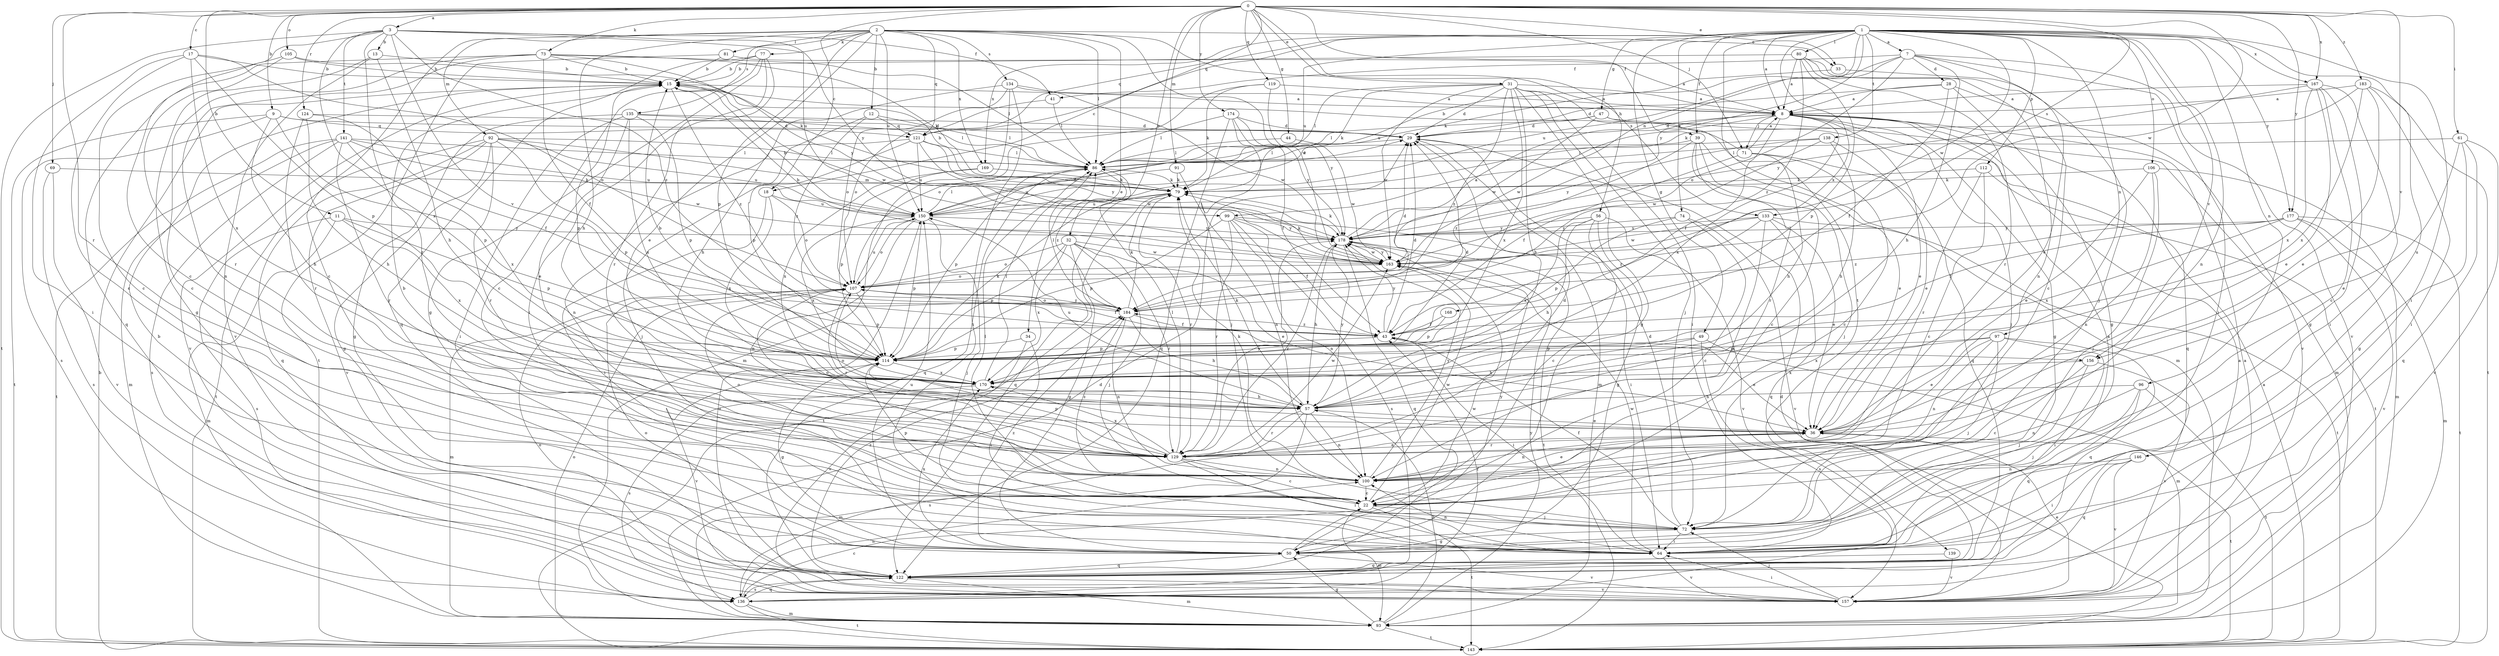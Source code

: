 strict digraph  {
0;
1;
2;
3;
7;
8;
9;
11;
12;
13;
15;
17;
18;
22;
28;
29;
31;
32;
33;
34;
36;
39;
41;
43;
44;
47;
49;
50;
56;
57;
61;
64;
69;
71;
72;
73;
74;
77;
79;
80;
81;
86;
91;
92;
93;
96;
97;
99;
100;
105;
106;
107;
112;
114;
119;
121;
122;
124;
129;
133;
134;
135;
136;
138;
139;
141;
143;
146;
150;
156;
157;
163;
167;
168;
169;
170;
174;
177;
178;
183;
184;
0 -> 3  [label=a];
0 -> 9  [label=b];
0 -> 11  [label=b];
0 -> 17  [label=c];
0 -> 18  [label=c];
0 -> 31  [label=e];
0 -> 32  [label=e];
0 -> 33  [label=e];
0 -> 39  [label=f];
0 -> 44  [label=g];
0 -> 56  [label=h];
0 -> 61  [label=i];
0 -> 69  [label=j];
0 -> 71  [label=j];
0 -> 73  [label=k];
0 -> 91  [label=m];
0 -> 105  [label=o];
0 -> 119  [label=q];
0 -> 121  [label=q];
0 -> 124  [label=r];
0 -> 129  [label=r];
0 -> 133  [label=s];
0 -> 156  [label=v];
0 -> 163  [label=w];
0 -> 167  [label=x];
0 -> 174  [label=y];
0 -> 177  [label=y];
0 -> 183  [label=z];
1 -> 7  [label=a];
1 -> 8  [label=a];
1 -> 18  [label=c];
1 -> 39  [label=f];
1 -> 47  [label=g];
1 -> 49  [label=g];
1 -> 64  [label=i];
1 -> 74  [label=k];
1 -> 80  [label=l];
1 -> 96  [label=n];
1 -> 97  [label=n];
1 -> 99  [label=n];
1 -> 100  [label=n];
1 -> 106  [label=o];
1 -> 112  [label=p];
1 -> 121  [label=q];
1 -> 138  [label=t];
1 -> 139  [label=t];
1 -> 146  [label=u];
1 -> 150  [label=u];
1 -> 156  [label=v];
1 -> 163  [label=w];
1 -> 167  [label=x];
1 -> 168  [label=x];
1 -> 169  [label=x];
1 -> 177  [label=y];
1 -> 178  [label=y];
2 -> 12  [label=b];
2 -> 22  [label=c];
2 -> 33  [label=e];
2 -> 34  [label=e];
2 -> 36  [label=e];
2 -> 57  [label=h];
2 -> 77  [label=k];
2 -> 81  [label=l];
2 -> 86  [label=l];
2 -> 92  [label=m];
2 -> 114  [label=p];
2 -> 121  [label=q];
2 -> 133  [label=s];
2 -> 134  [label=s];
2 -> 135  [label=s];
2 -> 150  [label=u];
2 -> 163  [label=w];
2 -> 169  [label=x];
3 -> 13  [label=b];
3 -> 22  [label=c];
3 -> 41  [label=f];
3 -> 129  [label=r];
3 -> 141  [label=t];
3 -> 143  [label=t];
3 -> 150  [label=u];
3 -> 156  [label=v];
3 -> 170  [label=x];
3 -> 178  [label=y];
3 -> 184  [label=z];
7 -> 28  [label=d];
7 -> 36  [label=e];
7 -> 41  [label=f];
7 -> 57  [label=h];
7 -> 64  [label=i];
7 -> 79  [label=k];
7 -> 107  [label=o];
7 -> 150  [label=u];
7 -> 157  [label=v];
8 -> 29  [label=d];
8 -> 36  [label=e];
8 -> 43  [label=f];
8 -> 50  [label=g];
8 -> 71  [label=j];
8 -> 72  [label=j];
8 -> 163  [label=w];
8 -> 170  [label=x];
9 -> 29  [label=d];
9 -> 57  [label=h];
9 -> 114  [label=p];
9 -> 121  [label=q];
9 -> 136  [label=s];
9 -> 143  [label=t];
11 -> 93  [label=m];
11 -> 114  [label=p];
11 -> 136  [label=s];
11 -> 170  [label=x];
11 -> 178  [label=y];
12 -> 86  [label=l];
12 -> 114  [label=p];
12 -> 121  [label=q];
12 -> 184  [label=z];
13 -> 15  [label=b];
13 -> 50  [label=g];
13 -> 57  [label=h];
13 -> 157  [label=v];
15 -> 8  [label=a];
15 -> 114  [label=p];
15 -> 157  [label=v];
15 -> 163  [label=w];
15 -> 184  [label=z];
17 -> 15  [label=b];
17 -> 22  [label=c];
17 -> 64  [label=i];
17 -> 107  [label=o];
17 -> 114  [label=p];
17 -> 170  [label=x];
18 -> 64  [label=i];
18 -> 107  [label=o];
18 -> 150  [label=u];
18 -> 170  [label=x];
22 -> 72  [label=j];
22 -> 86  [label=l];
22 -> 93  [label=m];
22 -> 114  [label=p];
22 -> 143  [label=t];
22 -> 163  [label=w];
28 -> 8  [label=a];
28 -> 29  [label=d];
28 -> 43  [label=f];
28 -> 50  [label=g];
28 -> 157  [label=v];
29 -> 86  [label=l];
29 -> 93  [label=m];
31 -> 8  [label=a];
31 -> 29  [label=d];
31 -> 50  [label=g];
31 -> 57  [label=h];
31 -> 64  [label=i];
31 -> 72  [label=j];
31 -> 79  [label=k];
31 -> 86  [label=l];
31 -> 93  [label=m];
31 -> 163  [label=w];
31 -> 170  [label=x];
31 -> 184  [label=z];
32 -> 36  [label=e];
32 -> 50  [label=g];
32 -> 72  [label=j];
32 -> 107  [label=o];
32 -> 114  [label=p];
32 -> 129  [label=r];
32 -> 163  [label=w];
32 -> 170  [label=x];
33 -> 72  [label=j];
33 -> 150  [label=u];
34 -> 64  [label=i];
34 -> 114  [label=p];
34 -> 157  [label=v];
36 -> 100  [label=n];
36 -> 107  [label=o];
36 -> 129  [label=r];
36 -> 143  [label=t];
39 -> 22  [label=c];
39 -> 36  [label=e];
39 -> 72  [label=j];
39 -> 86  [label=l];
39 -> 129  [label=r];
39 -> 184  [label=z];
41 -> 86  [label=l];
41 -> 107  [label=o];
43 -> 29  [label=d];
43 -> 36  [label=e];
43 -> 64  [label=i];
43 -> 114  [label=p];
43 -> 178  [label=y];
43 -> 184  [label=z];
44 -> 86  [label=l];
44 -> 163  [label=w];
47 -> 29  [label=d];
47 -> 86  [label=l];
47 -> 93  [label=m];
47 -> 122  [label=q];
47 -> 163  [label=w];
49 -> 57  [label=h];
49 -> 93  [label=m];
49 -> 114  [label=p];
49 -> 136  [label=s];
50 -> 122  [label=q];
50 -> 150  [label=u];
50 -> 157  [label=v];
50 -> 163  [label=w];
50 -> 170  [label=x];
50 -> 178  [label=y];
50 -> 184  [label=z];
56 -> 22  [label=c];
56 -> 50  [label=g];
56 -> 57  [label=h];
56 -> 157  [label=v];
56 -> 170  [label=x];
56 -> 178  [label=y];
57 -> 36  [label=e];
57 -> 79  [label=k];
57 -> 93  [label=m];
57 -> 100  [label=n];
57 -> 129  [label=r];
57 -> 136  [label=s];
57 -> 150  [label=u];
57 -> 178  [label=y];
61 -> 36  [label=e];
61 -> 50  [label=g];
61 -> 86  [label=l];
61 -> 122  [label=q];
61 -> 157  [label=v];
64 -> 8  [label=a];
64 -> 100  [label=n];
64 -> 157  [label=v];
64 -> 163  [label=w];
69 -> 79  [label=k];
69 -> 136  [label=s];
69 -> 157  [label=v];
71 -> 8  [label=a];
71 -> 15  [label=b];
71 -> 22  [label=c];
71 -> 43  [label=f];
71 -> 57  [label=h];
71 -> 122  [label=q];
72 -> 29  [label=d];
72 -> 43  [label=f];
72 -> 50  [label=g];
72 -> 64  [label=i];
73 -> 15  [label=b];
73 -> 22  [label=c];
73 -> 43  [label=f];
73 -> 79  [label=k];
73 -> 86  [label=l];
73 -> 100  [label=n];
73 -> 122  [label=q];
73 -> 178  [label=y];
74 -> 22  [label=c];
74 -> 114  [label=p];
74 -> 157  [label=v];
74 -> 178  [label=y];
77 -> 15  [label=b];
77 -> 22  [label=c];
77 -> 50  [label=g];
77 -> 64  [label=i];
77 -> 122  [label=q];
77 -> 129  [label=r];
79 -> 15  [label=b];
79 -> 122  [label=q];
79 -> 129  [label=r];
79 -> 143  [label=t];
79 -> 150  [label=u];
80 -> 8  [label=a];
80 -> 15  [label=b];
80 -> 22  [label=c];
80 -> 100  [label=n];
80 -> 114  [label=p];
80 -> 129  [label=r];
80 -> 184  [label=z];
81 -> 8  [label=a];
81 -> 15  [label=b];
81 -> 143  [label=t];
86 -> 79  [label=k];
86 -> 114  [label=p];
86 -> 122  [label=q];
86 -> 184  [label=z];
91 -> 79  [label=k];
91 -> 100  [label=n];
91 -> 150  [label=u];
92 -> 50  [label=g];
92 -> 86  [label=l];
92 -> 114  [label=p];
92 -> 122  [label=q];
92 -> 129  [label=r];
92 -> 143  [label=t];
92 -> 150  [label=u];
92 -> 157  [label=v];
92 -> 99  [label=m];
93 -> 29  [label=d];
93 -> 50  [label=g];
93 -> 57  [label=h];
93 -> 107  [label=o];
93 -> 143  [label=t];
93 -> 178  [label=y];
96 -> 57  [label=h];
96 -> 72  [label=j];
96 -> 100  [label=n];
96 -> 122  [label=q];
96 -> 143  [label=t];
97 -> 36  [label=e];
97 -> 64  [label=i];
97 -> 72  [label=j];
97 -> 100  [label=n];
97 -> 114  [label=p];
97 -> 122  [label=q];
97 -> 170  [label=x];
99 -> 43  [label=f];
99 -> 64  [label=i];
99 -> 100  [label=n];
99 -> 114  [label=p];
99 -> 129  [label=r];
99 -> 136  [label=s];
99 -> 178  [label=y];
100 -> 15  [label=b];
100 -> 22  [label=c];
100 -> 36  [label=e];
100 -> 79  [label=k];
100 -> 107  [label=o];
100 -> 178  [label=y];
100 -> 184  [label=z];
105 -> 15  [label=b];
105 -> 22  [label=c];
105 -> 79  [label=k];
105 -> 129  [label=r];
106 -> 36  [label=e];
106 -> 72  [label=j];
106 -> 79  [label=k];
106 -> 93  [label=m];
106 -> 100  [label=n];
107 -> 29  [label=d];
107 -> 43  [label=f];
107 -> 93  [label=m];
107 -> 114  [label=p];
107 -> 129  [label=r];
107 -> 150  [label=u];
107 -> 184  [label=z];
112 -> 22  [label=c];
112 -> 79  [label=k];
112 -> 129  [label=r];
112 -> 143  [label=t];
114 -> 15  [label=b];
114 -> 29  [label=d];
114 -> 50  [label=g];
114 -> 79  [label=k];
114 -> 157  [label=v];
114 -> 170  [label=x];
119 -> 8  [label=a];
119 -> 79  [label=k];
119 -> 107  [label=o];
119 -> 178  [label=y];
121 -> 72  [label=j];
121 -> 86  [label=l];
121 -> 100  [label=n];
121 -> 150  [label=u];
121 -> 163  [label=w];
121 -> 178  [label=y];
122 -> 15  [label=b];
122 -> 93  [label=m];
122 -> 107  [label=o];
122 -> 136  [label=s];
122 -> 157  [label=v];
122 -> 184  [label=z];
124 -> 29  [label=d];
124 -> 43  [label=f];
124 -> 57  [label=h];
124 -> 129  [label=r];
129 -> 22  [label=c];
129 -> 29  [label=d];
129 -> 36  [label=e];
129 -> 64  [label=i];
129 -> 86  [label=l];
129 -> 100  [label=n];
129 -> 107  [label=o];
129 -> 114  [label=p];
129 -> 163  [label=w];
129 -> 170  [label=x];
129 -> 178  [label=y];
133 -> 36  [label=e];
133 -> 100  [label=n];
133 -> 122  [label=q];
133 -> 143  [label=t];
133 -> 163  [label=w];
133 -> 178  [label=y];
133 -> 184  [label=z];
134 -> 8  [label=a];
134 -> 57  [label=h];
134 -> 64  [label=i];
134 -> 93  [label=m];
134 -> 107  [label=o];
134 -> 163  [label=w];
135 -> 29  [label=d];
135 -> 36  [label=e];
135 -> 50  [label=g];
135 -> 64  [label=i];
135 -> 86  [label=l];
135 -> 114  [label=p];
135 -> 170  [label=x];
136 -> 8  [label=a];
136 -> 22  [label=c];
136 -> 43  [label=f];
136 -> 93  [label=m];
136 -> 100  [label=n];
136 -> 122  [label=q];
136 -> 143  [label=t];
138 -> 36  [label=e];
138 -> 57  [label=h];
138 -> 86  [label=l];
138 -> 163  [label=w];
138 -> 178  [label=y];
139 -> 122  [label=q];
139 -> 157  [label=v];
141 -> 86  [label=l];
141 -> 93  [label=m];
141 -> 129  [label=r];
141 -> 136  [label=s];
141 -> 143  [label=t];
141 -> 150  [label=u];
141 -> 163  [label=w];
141 -> 170  [label=x];
143 -> 8  [label=a];
143 -> 15  [label=b];
143 -> 29  [label=d];
146 -> 64  [label=i];
146 -> 100  [label=n];
146 -> 122  [label=q];
146 -> 157  [label=v];
150 -> 15  [label=b];
150 -> 29  [label=d];
150 -> 72  [label=j];
150 -> 86  [label=l];
150 -> 100  [label=n];
150 -> 107  [label=o];
150 -> 114  [label=p];
150 -> 170  [label=x];
150 -> 178  [label=y];
156 -> 22  [label=c];
156 -> 72  [label=j];
156 -> 157  [label=v];
156 -> 170  [label=x];
157 -> 8  [label=a];
157 -> 36  [label=e];
157 -> 64  [label=i];
157 -> 72  [label=j];
157 -> 107  [label=o];
157 -> 150  [label=u];
163 -> 15  [label=b];
163 -> 79  [label=k];
163 -> 107  [label=o];
163 -> 178  [label=y];
167 -> 8  [label=a];
167 -> 22  [label=c];
167 -> 36  [label=e];
167 -> 50  [label=g];
167 -> 64  [label=i];
167 -> 170  [label=x];
167 -> 178  [label=y];
168 -> 43  [label=f];
168 -> 114  [label=p];
169 -> 79  [label=k];
169 -> 114  [label=p];
169 -> 170  [label=x];
170 -> 57  [label=h];
170 -> 86  [label=l];
170 -> 136  [label=s];
174 -> 29  [label=d];
174 -> 43  [label=f];
174 -> 72  [label=j];
174 -> 86  [label=l];
174 -> 122  [label=q];
174 -> 178  [label=y];
177 -> 43  [label=f];
177 -> 93  [label=m];
177 -> 143  [label=t];
177 -> 157  [label=v];
177 -> 170  [label=x];
177 -> 178  [label=y];
177 -> 184  [label=z];
178 -> 8  [label=a];
178 -> 57  [label=h];
178 -> 79  [label=k];
178 -> 122  [label=q];
178 -> 129  [label=r];
178 -> 143  [label=t];
178 -> 163  [label=w];
183 -> 8  [label=a];
183 -> 36  [label=e];
183 -> 64  [label=i];
183 -> 79  [label=k];
183 -> 143  [label=t];
183 -> 170  [label=x];
184 -> 43  [label=f];
184 -> 57  [label=h];
184 -> 79  [label=k];
184 -> 86  [label=l];
184 -> 100  [label=n];
184 -> 107  [label=o];
}
